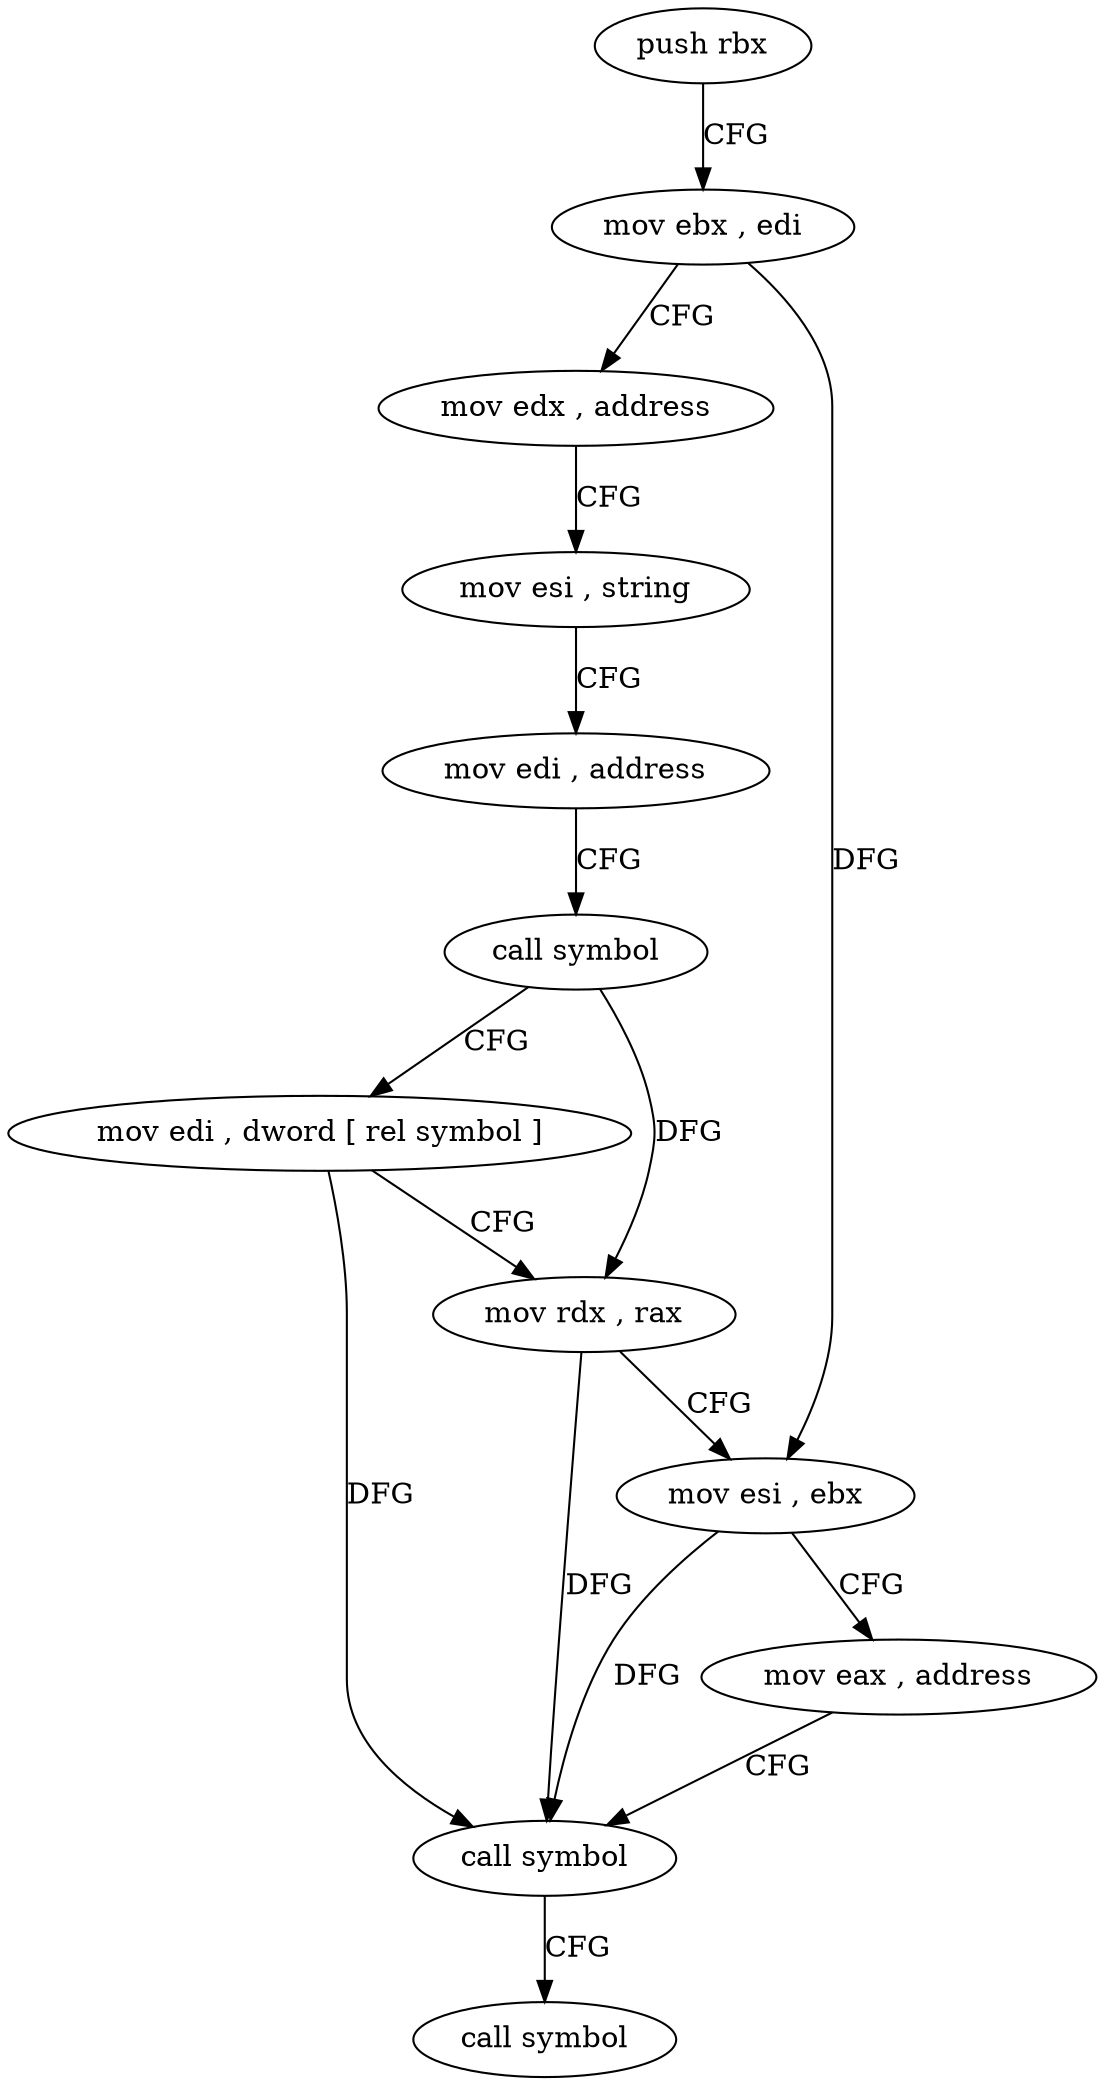 digraph "func" {
"4294904" [label = "push rbx" ]
"4294905" [label = "mov ebx , edi" ]
"4294907" [label = "mov edx , address" ]
"4294912" [label = "mov esi , string" ]
"4294917" [label = "mov edi , address" ]
"4294922" [label = "call symbol" ]
"4294927" [label = "mov edi , dword [ rel symbol ]" ]
"4294933" [label = "mov rdx , rax" ]
"4294936" [label = "mov esi , ebx" ]
"4294938" [label = "mov eax , address" ]
"4294943" [label = "call symbol" ]
"4294948" [label = "call symbol" ]
"4294904" -> "4294905" [ label = "CFG" ]
"4294905" -> "4294907" [ label = "CFG" ]
"4294905" -> "4294936" [ label = "DFG" ]
"4294907" -> "4294912" [ label = "CFG" ]
"4294912" -> "4294917" [ label = "CFG" ]
"4294917" -> "4294922" [ label = "CFG" ]
"4294922" -> "4294927" [ label = "CFG" ]
"4294922" -> "4294933" [ label = "DFG" ]
"4294927" -> "4294933" [ label = "CFG" ]
"4294927" -> "4294943" [ label = "DFG" ]
"4294933" -> "4294936" [ label = "CFG" ]
"4294933" -> "4294943" [ label = "DFG" ]
"4294936" -> "4294938" [ label = "CFG" ]
"4294936" -> "4294943" [ label = "DFG" ]
"4294938" -> "4294943" [ label = "CFG" ]
"4294943" -> "4294948" [ label = "CFG" ]
}
